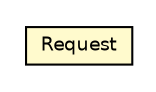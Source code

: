#!/usr/local/bin/dot
#
# Class diagram 
# Generated by UMLGraph version R5_6-24-gf6e263 (http://www.umlgraph.org/)
#

digraph G {
	edge [fontname="Helvetica",fontsize=10,labelfontname="Helvetica",labelfontsize=10];
	node [fontname="Helvetica",fontsize=10,shape=plaintext];
	nodesep=0.25;
	ranksep=0.5;
	// sabina.Request
	c755 [label=<<table title="sabina.Request" border="0" cellborder="1" cellspacing="0" cellpadding="2" port="p" bgcolor="lemonChiffon" href="./Request.html">
		<tr><td><table border="0" cellspacing="0" cellpadding="1">
<tr><td align="center" balign="center"> Request </td></tr>
		</table></td></tr>
		</table>>, URL="./Request.html", fontname="Helvetica", fontcolor="black", fontsize=9.0];
}

